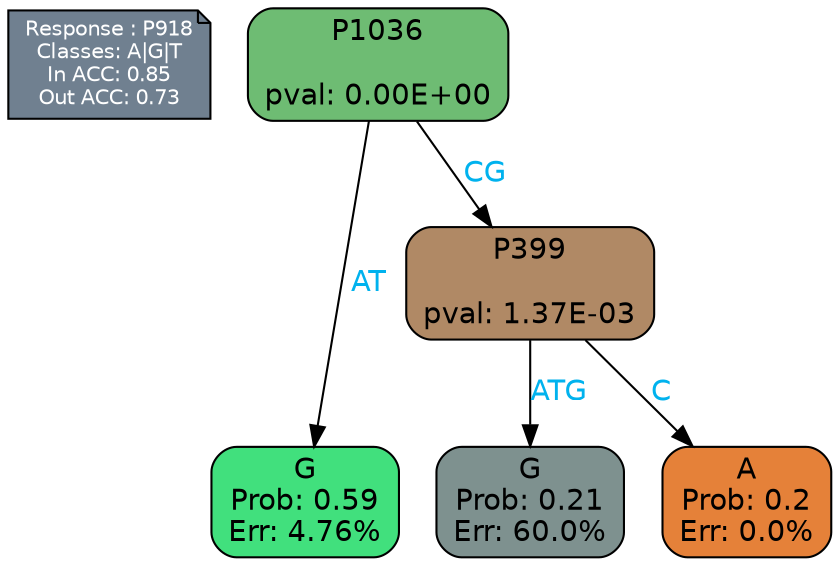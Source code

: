 digraph Tree {
node [shape=box, style="filled, rounded", color="black", fontname=helvetica] ;
graph [ranksep=equally, splines=polylines, bgcolor=transparent, dpi=600] ;
edge [fontname=helvetica] ;
LEGEND [label="Response : P918
Classes: A|G|T
In ACC: 0.85
Out ACC: 0.73
",shape=note,align=left,style=filled,fillcolor="slategray",fontcolor="white",fontsize=10];1 [label="P1036

pval: 0.00E+00", fillcolor="#6ebc73"] ;
2 [label="G
Prob: 0.59
Err: 4.76%", fillcolor="#41e07d"] ;
3 [label="P399

pval: 1.37E-03", fillcolor="#b08965"] ;
4 [label="G
Prob: 0.21
Err: 60.0%", fillcolor="#7e918f"] ;
5 [label="A
Prob: 0.2
Err: 0.0%", fillcolor="#e58139"] ;
1 -> 2 [label="AT",fontcolor=deepskyblue2] ;
1 -> 3 [label="CG",fontcolor=deepskyblue2] ;
3 -> 4 [label="ATG",fontcolor=deepskyblue2] ;
3 -> 5 [label="C",fontcolor=deepskyblue2] ;
{rank = same; 2;4;5;}{rank = same; LEGEND;1;}}